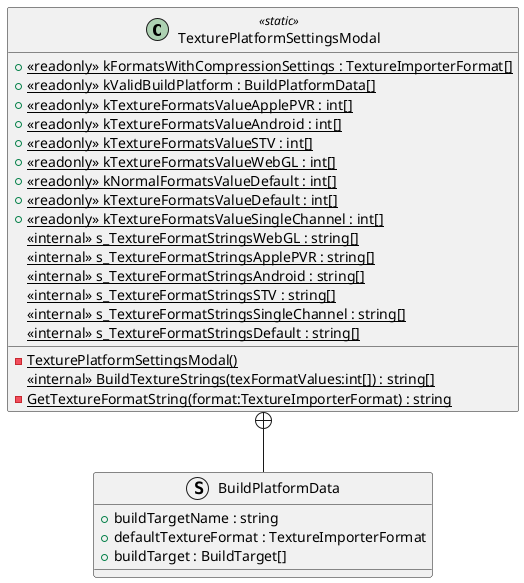 @startuml
class TexturePlatformSettingsModal <<static>> {
    + {static} <<readonly>> kFormatsWithCompressionSettings : TextureImporterFormat[]
    + {static} <<readonly>> kValidBuildPlatform : BuildPlatformData[]
    + {static} <<readonly>> kTextureFormatsValueApplePVR : int[]
    + {static} <<readonly>> kTextureFormatsValueAndroid : int[]
    + {static} <<readonly>> kTextureFormatsValueSTV : int[]
    + {static} <<readonly>> kTextureFormatsValueWebGL : int[]
    + {static} <<readonly>> kNormalFormatsValueDefault : int[]
    + {static} <<readonly>> kTextureFormatsValueDefault : int[]
    + {static} <<readonly>> kTextureFormatsValueSingleChannel : int[]
    <<internal>> {static} s_TextureFormatStringsWebGL : string[]
    <<internal>> {static} s_TextureFormatStringsApplePVR : string[]
    <<internal>> {static} s_TextureFormatStringsAndroid : string[]
    <<internal>> {static} s_TextureFormatStringsSTV : string[]
    <<internal>> {static} s_TextureFormatStringsSingleChannel : string[]
    <<internal>> {static} s_TextureFormatStringsDefault : string[]
    {static} - TexturePlatformSettingsModal()
    <<internal>> {static} BuildTextureStrings(texFormatValues:int[]) : string[]
    {static} - GetTextureFormatString(format:TextureImporterFormat) : string
}
struct BuildPlatformData {
    + buildTargetName : string
    + defaultTextureFormat : TextureImporterFormat
    + buildTarget : BuildTarget[]
}
TexturePlatformSettingsModal +-- BuildPlatformData
@enduml
